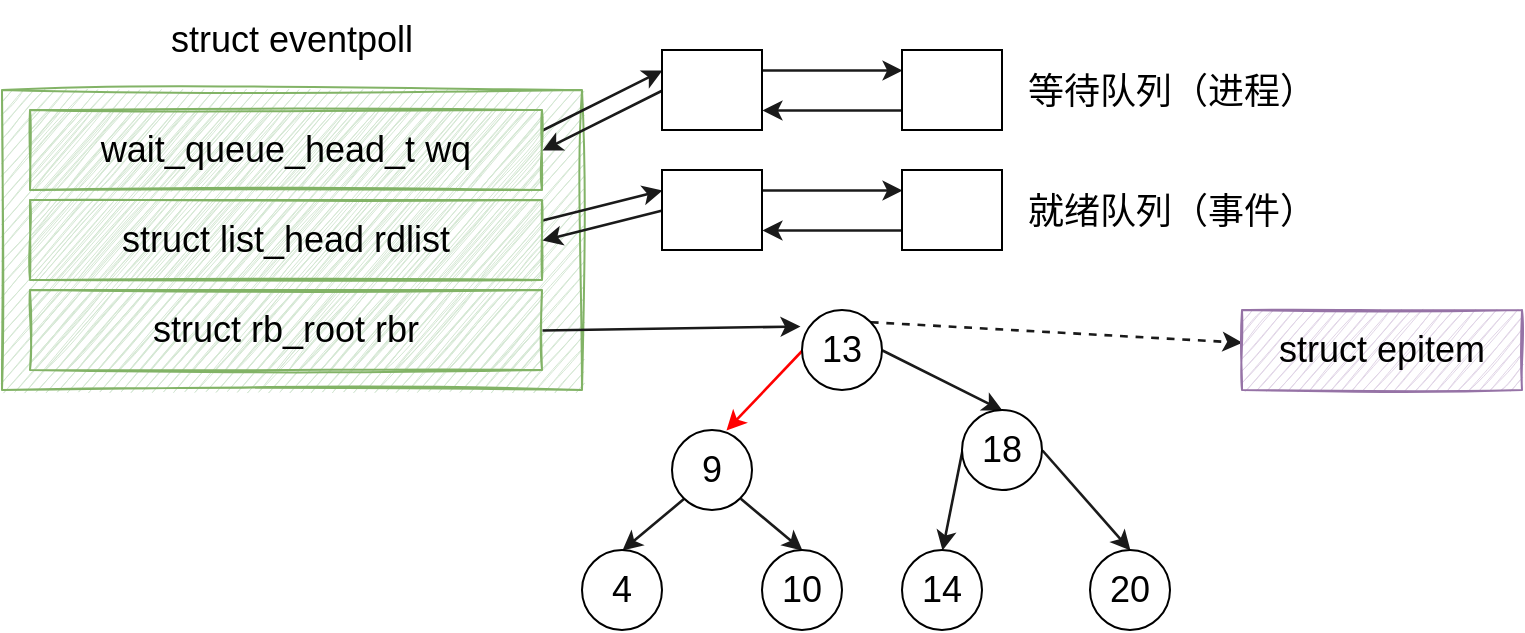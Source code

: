<mxfile version="20.2.3" type="device"><diagram id="Kdjro9cXgwJSwTH72aMJ" name="第 1 页"><mxGraphModel dx="1102" dy="698" grid="1" gridSize="10" guides="1" tooltips="1" connect="1" arrows="1" fold="1" page="1" pageScale="1" pageWidth="827" pageHeight="1169" math="0" shadow="0"><root><mxCell id="0"/><mxCell id="1" parent="0"/><mxCell id="eYjp0ft31_BlvtJwTJi1-1" value="" style="rounded=0;whiteSpace=wrap;html=1;sketch=1;fontSize=18;fillColor=#d5e8d4;strokeColor=#82b366;" vertex="1" parent="1"><mxGeometry x="90" y="375" width="290" height="150" as="geometry"/></mxCell><mxCell id="eYjp0ft31_BlvtJwTJi1-2" style="rounded=0;sketch=0;orthogonalLoop=1;jettySize=auto;html=1;exitX=1;exitY=0.25;exitDx=0;exitDy=0;entryX=0;entryY=0.25;entryDx=0;entryDy=0;fontSize=18;strokeColor=#1A1A1A;strokeWidth=1.3;" edge="1" parent="1" source="eYjp0ft31_BlvtJwTJi1-3" target="eYjp0ft31_BlvtJwTJi1-11"><mxGeometry relative="1" as="geometry"/></mxCell><mxCell id="eYjp0ft31_BlvtJwTJi1-3" value="wait_queue_head_t wq" style="rounded=0;whiteSpace=wrap;html=1;sketch=1;fontSize=18;fillColor=#d5e8d4;strokeColor=#82b366;" vertex="1" parent="1"><mxGeometry x="104" y="385" width="256" height="40" as="geometry"/></mxCell><mxCell id="eYjp0ft31_BlvtJwTJi1-4" style="edgeStyle=none;rounded=0;sketch=0;orthogonalLoop=1;jettySize=auto;html=1;exitX=1;exitY=0.25;exitDx=0;exitDy=0;entryX=0;entryY=0.25;entryDx=0;entryDy=0;fontSize=18;strokeColor=#1A1A1A;strokeWidth=1.3;" edge="1" parent="1" source="eYjp0ft31_BlvtJwTJi1-5" target="eYjp0ft31_BlvtJwTJi1-16"><mxGeometry relative="1" as="geometry"/></mxCell><mxCell id="eYjp0ft31_BlvtJwTJi1-5" value="struct list_head rdlist" style="rounded=0;whiteSpace=wrap;html=1;sketch=1;fontSize=18;fillColor=#d5e8d4;strokeColor=#82b366;" vertex="1" parent="1"><mxGeometry x="104" y="430" width="256" height="40" as="geometry"/></mxCell><mxCell id="eYjp0ft31_BlvtJwTJi1-6" value="struct eventpoll" style="text;html=1;strokeColor=none;fillColor=none;align=center;verticalAlign=middle;whiteSpace=wrap;rounded=0;sketch=1;fontSize=18;" vertex="1" parent="1"><mxGeometry x="150" y="330" width="170" height="40" as="geometry"/></mxCell><mxCell id="eYjp0ft31_BlvtJwTJi1-7" style="edgeStyle=none;rounded=0;sketch=0;orthogonalLoop=1;jettySize=auto;html=1;exitX=1;exitY=0.5;exitDx=0;exitDy=0;entryX=-0.025;entryY=0.2;entryDx=0;entryDy=0;entryPerimeter=0;fontSize=18;strokeColor=#1A1A1A;strokeWidth=1.3;" edge="1" parent="1" source="eYjp0ft31_BlvtJwTJi1-8" target="eYjp0ft31_BlvtJwTJi1-24"><mxGeometry relative="1" as="geometry"/></mxCell><mxCell id="eYjp0ft31_BlvtJwTJi1-8" value="struct rb_root rbr" style="rounded=0;whiteSpace=wrap;html=1;sketch=1;fontSize=18;fillColor=#d5e8d4;strokeColor=#82b366;" vertex="1" parent="1"><mxGeometry x="104" y="475" width="256" height="40" as="geometry"/></mxCell><mxCell id="eYjp0ft31_BlvtJwTJi1-9" style="edgeStyle=orthogonalEdgeStyle;rounded=0;sketch=0;orthogonalLoop=1;jettySize=auto;html=1;exitX=1;exitY=0.25;exitDx=0;exitDy=0;entryX=0;entryY=0.25;entryDx=0;entryDy=0;fontSize=18;strokeColor=#1A1A1A;strokeWidth=1.3;" edge="1" parent="1" source="eYjp0ft31_BlvtJwTJi1-11" target="eYjp0ft31_BlvtJwTJi1-13"><mxGeometry relative="1" as="geometry"/></mxCell><mxCell id="eYjp0ft31_BlvtJwTJi1-10" style="rounded=0;sketch=0;orthogonalLoop=1;jettySize=auto;html=1;exitX=0;exitY=0.5;exitDx=0;exitDy=0;entryX=1;entryY=0.5;entryDx=0;entryDy=0;fontSize=18;strokeColor=#1A1A1A;strokeWidth=1.3;" edge="1" parent="1" source="eYjp0ft31_BlvtJwTJi1-11" target="eYjp0ft31_BlvtJwTJi1-3"><mxGeometry relative="1" as="geometry"/></mxCell><mxCell id="eYjp0ft31_BlvtJwTJi1-11" value="" style="rounded=0;whiteSpace=wrap;html=1;sketch=0;fontSize=18;" vertex="1" parent="1"><mxGeometry x="420" y="355" width="50" height="40" as="geometry"/></mxCell><mxCell id="eYjp0ft31_BlvtJwTJi1-12" style="edgeStyle=orthogonalEdgeStyle;rounded=0;sketch=0;orthogonalLoop=1;jettySize=auto;html=1;exitX=0;exitY=0.75;exitDx=0;exitDy=0;entryX=1;entryY=0.75;entryDx=0;entryDy=0;fontSize=18;strokeColor=#1A1A1A;strokeWidth=1.3;" edge="1" parent="1" source="eYjp0ft31_BlvtJwTJi1-13" target="eYjp0ft31_BlvtJwTJi1-11"><mxGeometry relative="1" as="geometry"/></mxCell><mxCell id="eYjp0ft31_BlvtJwTJi1-13" value="" style="rounded=0;whiteSpace=wrap;html=1;sketch=0;fontSize=18;" vertex="1" parent="1"><mxGeometry x="540" y="355" width="50" height="40" as="geometry"/></mxCell><mxCell id="eYjp0ft31_BlvtJwTJi1-14" style="edgeStyle=orthogonalEdgeStyle;rounded=0;sketch=0;orthogonalLoop=1;jettySize=auto;html=1;exitX=1;exitY=0.25;exitDx=0;exitDy=0;entryX=0;entryY=0.25;entryDx=0;entryDy=0;fontSize=18;strokeColor=#1A1A1A;strokeWidth=1.3;" edge="1" parent="1" source="eYjp0ft31_BlvtJwTJi1-16" target="eYjp0ft31_BlvtJwTJi1-18"><mxGeometry relative="1" as="geometry"/></mxCell><mxCell id="eYjp0ft31_BlvtJwTJi1-15" style="edgeStyle=none;rounded=0;sketch=0;orthogonalLoop=1;jettySize=auto;html=1;exitX=0;exitY=0.5;exitDx=0;exitDy=0;entryX=1;entryY=0.5;entryDx=0;entryDy=0;fontSize=18;strokeColor=#1A1A1A;strokeWidth=1.3;" edge="1" parent="1" source="eYjp0ft31_BlvtJwTJi1-16" target="eYjp0ft31_BlvtJwTJi1-5"><mxGeometry relative="1" as="geometry"/></mxCell><mxCell id="eYjp0ft31_BlvtJwTJi1-16" value="" style="rounded=0;whiteSpace=wrap;html=1;sketch=0;fontSize=18;" vertex="1" parent="1"><mxGeometry x="420" y="415" width="50" height="40" as="geometry"/></mxCell><mxCell id="eYjp0ft31_BlvtJwTJi1-17" style="edgeStyle=orthogonalEdgeStyle;rounded=0;sketch=0;orthogonalLoop=1;jettySize=auto;html=1;exitX=0;exitY=0.75;exitDx=0;exitDy=0;entryX=1;entryY=0.75;entryDx=0;entryDy=0;fontSize=18;strokeColor=#1A1A1A;strokeWidth=1.3;" edge="1" parent="1" source="eYjp0ft31_BlvtJwTJi1-18" target="eYjp0ft31_BlvtJwTJi1-16"><mxGeometry relative="1" as="geometry"/></mxCell><mxCell id="eYjp0ft31_BlvtJwTJi1-18" value="" style="rounded=0;whiteSpace=wrap;html=1;sketch=0;fontSize=18;" vertex="1" parent="1"><mxGeometry x="540" y="415" width="50" height="40" as="geometry"/></mxCell><mxCell id="eYjp0ft31_BlvtJwTJi1-19" value="等待队列（进程）" style="text;html=1;strokeColor=none;fillColor=none;align=center;verticalAlign=middle;whiteSpace=wrap;rounded=0;sketch=0;fontSize=18;" vertex="1" parent="1"><mxGeometry x="595" y="357.5" width="160" height="37.5" as="geometry"/></mxCell><mxCell id="eYjp0ft31_BlvtJwTJi1-20" value="就绪队列（事件）" style="text;html=1;strokeColor=none;fillColor=none;align=center;verticalAlign=middle;whiteSpace=wrap;rounded=0;sketch=0;fontSize=18;" vertex="1" parent="1"><mxGeometry x="600" y="417.5" width="150" height="37.5" as="geometry"/></mxCell><mxCell id="eYjp0ft31_BlvtJwTJi1-21" style="edgeStyle=none;rounded=0;sketch=0;orthogonalLoop=1;jettySize=auto;html=1;exitX=0;exitY=0.5;exitDx=0;exitDy=0;entryX=0.675;entryY=0;entryDx=0;entryDy=0;entryPerimeter=0;fontSize=18;strokeColor=#FF0000;strokeWidth=1.3;" edge="1" parent="1" source="eYjp0ft31_BlvtJwTJi1-24" target="eYjp0ft31_BlvtJwTJi1-27"><mxGeometry relative="1" as="geometry"/></mxCell><mxCell id="eYjp0ft31_BlvtJwTJi1-22" style="edgeStyle=none;rounded=0;sketch=0;orthogonalLoop=1;jettySize=auto;html=1;exitX=1;exitY=0.5;exitDx=0;exitDy=0;entryX=0.5;entryY=0;entryDx=0;entryDy=0;fontSize=18;strokeColor=#1A1A1A;strokeWidth=1.3;" edge="1" parent="1" source="eYjp0ft31_BlvtJwTJi1-24" target="eYjp0ft31_BlvtJwTJi1-30"><mxGeometry relative="1" as="geometry"/></mxCell><mxCell id="eYjp0ft31_BlvtJwTJi1-23" style="edgeStyle=none;rounded=0;sketch=0;orthogonalLoop=1;jettySize=auto;html=1;exitX=1;exitY=0;exitDx=0;exitDy=0;fontSize=18;strokeColor=#1A1A1A;strokeWidth=1.3;dashed=1;" edge="1" parent="1" source="eYjp0ft31_BlvtJwTJi1-24" target="eYjp0ft31_BlvtJwTJi1-35"><mxGeometry relative="1" as="geometry"/></mxCell><mxCell id="eYjp0ft31_BlvtJwTJi1-24" value="13" style="ellipse;whiteSpace=wrap;html=1;aspect=fixed;sketch=0;fontSize=18;" vertex="1" parent="1"><mxGeometry x="490" y="485" width="40" height="40" as="geometry"/></mxCell><mxCell id="eYjp0ft31_BlvtJwTJi1-25" style="edgeStyle=none;rounded=0;sketch=0;orthogonalLoop=1;jettySize=auto;html=1;exitX=0;exitY=1;exitDx=0;exitDy=0;entryX=0.5;entryY=0;entryDx=0;entryDy=0;fontSize=18;strokeColor=#1A1A1A;strokeWidth=1.3;" edge="1" parent="1" source="eYjp0ft31_BlvtJwTJi1-27" target="eYjp0ft31_BlvtJwTJi1-32"><mxGeometry relative="1" as="geometry"/></mxCell><mxCell id="eYjp0ft31_BlvtJwTJi1-26" style="edgeStyle=none;rounded=0;sketch=0;orthogonalLoop=1;jettySize=auto;html=1;exitX=1;exitY=1;exitDx=0;exitDy=0;entryX=0.5;entryY=0;entryDx=0;entryDy=0;fontSize=18;strokeColor=#1A1A1A;strokeWidth=1.3;" edge="1" parent="1" source="eYjp0ft31_BlvtJwTJi1-27" target="eYjp0ft31_BlvtJwTJi1-31"><mxGeometry relative="1" as="geometry"/></mxCell><mxCell id="eYjp0ft31_BlvtJwTJi1-27" value="9" style="ellipse;whiteSpace=wrap;html=1;aspect=fixed;sketch=0;fontSize=18;" vertex="1" parent="1"><mxGeometry x="425" y="545" width="40" height="40" as="geometry"/></mxCell><mxCell id="eYjp0ft31_BlvtJwTJi1-28" style="edgeStyle=none;rounded=0;sketch=0;orthogonalLoop=1;jettySize=auto;html=1;exitX=0;exitY=0.5;exitDx=0;exitDy=0;entryX=0.5;entryY=0;entryDx=0;entryDy=0;fontSize=18;strokeColor=#1A1A1A;strokeWidth=1.3;" edge="1" parent="1" source="eYjp0ft31_BlvtJwTJi1-30" target="eYjp0ft31_BlvtJwTJi1-33"><mxGeometry relative="1" as="geometry"/></mxCell><mxCell id="eYjp0ft31_BlvtJwTJi1-29" style="edgeStyle=none;rounded=0;sketch=0;orthogonalLoop=1;jettySize=auto;html=1;exitX=1;exitY=0.5;exitDx=0;exitDy=0;entryX=0.5;entryY=0;entryDx=0;entryDy=0;fontSize=18;strokeColor=#1A1A1A;strokeWidth=1.3;" edge="1" parent="1" source="eYjp0ft31_BlvtJwTJi1-30" target="eYjp0ft31_BlvtJwTJi1-34"><mxGeometry relative="1" as="geometry"/></mxCell><mxCell id="eYjp0ft31_BlvtJwTJi1-30" value="18" style="ellipse;whiteSpace=wrap;html=1;aspect=fixed;sketch=0;fontSize=18;" vertex="1" parent="1"><mxGeometry x="570" y="535" width="40" height="40" as="geometry"/></mxCell><mxCell id="eYjp0ft31_BlvtJwTJi1-31" value="10" style="ellipse;whiteSpace=wrap;html=1;aspect=fixed;sketch=0;fontSize=18;" vertex="1" parent="1"><mxGeometry x="470" y="605" width="40" height="40" as="geometry"/></mxCell><mxCell id="eYjp0ft31_BlvtJwTJi1-32" value="4" style="ellipse;whiteSpace=wrap;html=1;aspect=fixed;sketch=0;fontSize=18;" vertex="1" parent="1"><mxGeometry x="380" y="605" width="40" height="40" as="geometry"/></mxCell><mxCell id="eYjp0ft31_BlvtJwTJi1-33" value="14" style="ellipse;whiteSpace=wrap;html=1;aspect=fixed;sketch=0;fontSize=18;" vertex="1" parent="1"><mxGeometry x="540" y="605" width="40" height="40" as="geometry"/></mxCell><mxCell id="eYjp0ft31_BlvtJwTJi1-34" value="20" style="ellipse;whiteSpace=wrap;html=1;aspect=fixed;sketch=0;fontSize=18;" vertex="1" parent="1"><mxGeometry x="634" y="605" width="40" height="40" as="geometry"/></mxCell><mxCell id="eYjp0ft31_BlvtJwTJi1-35" value="struct epitem" style="rounded=0;whiteSpace=wrap;html=1;sketch=1;fontSize=18;fillColor=#e1d5e7;strokeColor=#9673a6;" vertex="1" parent="1"><mxGeometry x="710" y="485" width="140" height="40" as="geometry"/></mxCell></root></mxGraphModel></diagram></mxfile>